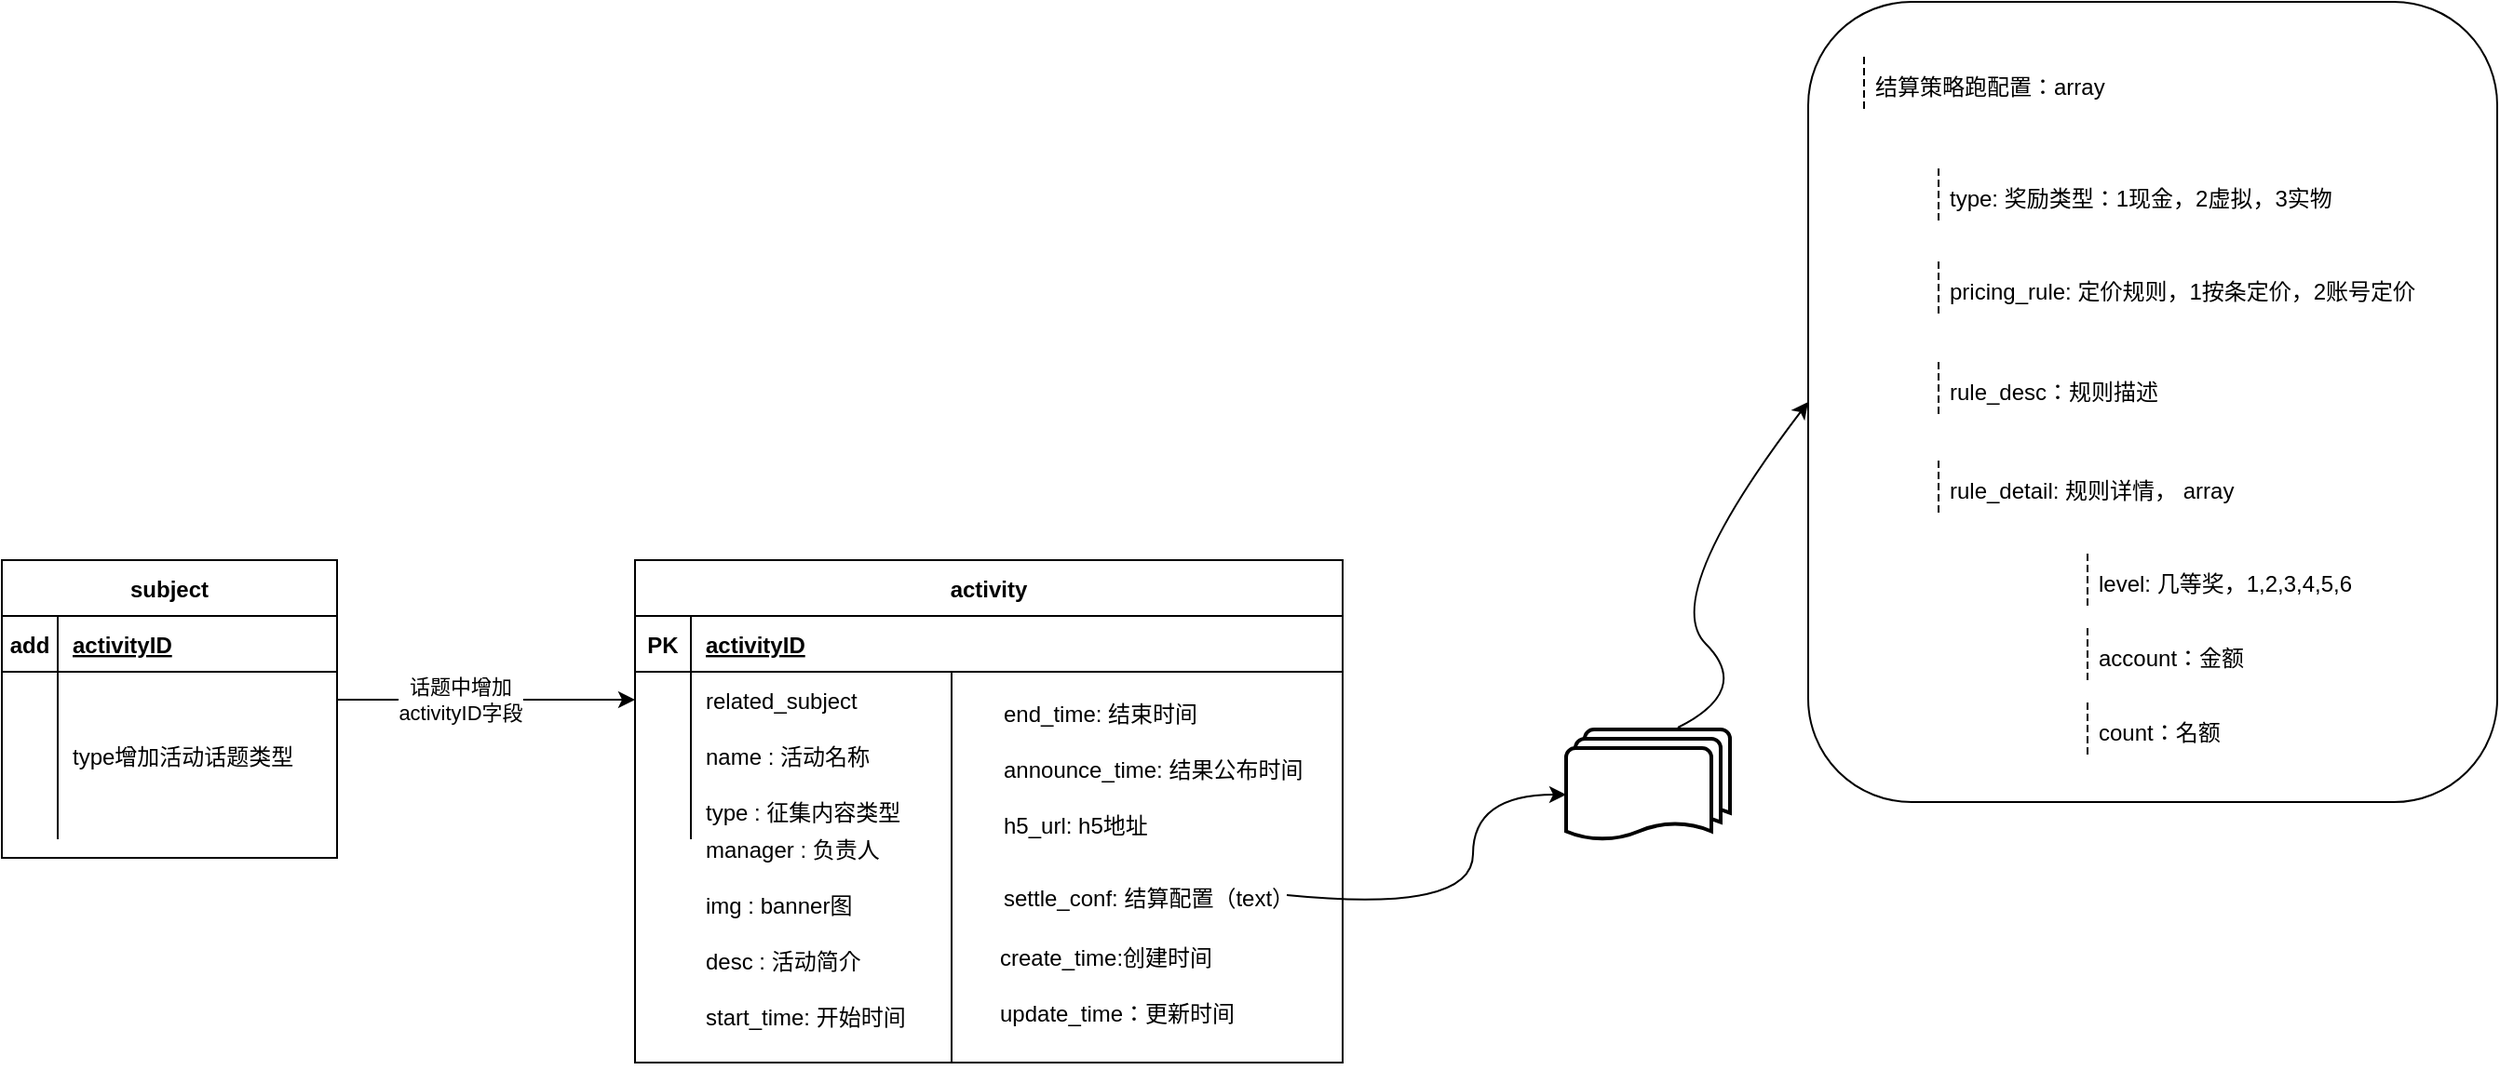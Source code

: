 <mxfile version="15.5.8" type="github">
  <diagram id="LG2WF2RvglRewsPvHwB6" name="Page-1">
    <mxGraphModel dx="1422" dy="762" grid="1" gridSize="10" guides="1" tooltips="1" connect="1" arrows="1" fold="1" page="1" pageScale="1" pageWidth="1654" pageHeight="2336" math="0" shadow="0">
      <root>
        <mxCell id="0" />
        <mxCell id="1" parent="0" />
        <mxCell id="w5vEDjfAuw3C4fb2oxAN-76" value="" style="rounded=1;whiteSpace=wrap;html=1;" vertex="1" parent="1">
          <mxGeometry x="1160" y="290" width="370" height="430" as="geometry" />
        </mxCell>
        <mxCell id="w5vEDjfAuw3C4fb2oxAN-1" value="activity" style="shape=table;startSize=30;container=1;collapsible=1;childLayout=tableLayout;fixedRows=1;rowLines=0;fontStyle=1;align=center;resizeLast=1;" vertex="1" parent="1">
          <mxGeometry x="530" y="590" width="380" height="270" as="geometry">
            <mxRectangle x="530" y="590" width="70" height="30" as="alternateBounds" />
          </mxGeometry>
        </mxCell>
        <mxCell id="w5vEDjfAuw3C4fb2oxAN-2" value="" style="shape=partialRectangle;collapsible=0;dropTarget=0;pointerEvents=0;fillColor=none;top=0;left=0;bottom=1;right=0;points=[[0,0.5],[1,0.5]];portConstraint=eastwest;" vertex="1" parent="w5vEDjfAuw3C4fb2oxAN-1">
          <mxGeometry y="30" width="380" height="30" as="geometry" />
        </mxCell>
        <mxCell id="w5vEDjfAuw3C4fb2oxAN-3" value="PK" style="shape=partialRectangle;connectable=0;fillColor=none;top=0;left=0;bottom=0;right=0;fontStyle=1;overflow=hidden;" vertex="1" parent="w5vEDjfAuw3C4fb2oxAN-2">
          <mxGeometry width="30" height="30" as="geometry">
            <mxRectangle width="30" height="30" as="alternateBounds" />
          </mxGeometry>
        </mxCell>
        <mxCell id="w5vEDjfAuw3C4fb2oxAN-4" value="activityID" style="shape=partialRectangle;connectable=0;fillColor=none;top=0;left=0;bottom=0;right=0;align=left;spacingLeft=6;fontStyle=5;overflow=hidden;" vertex="1" parent="w5vEDjfAuw3C4fb2oxAN-2">
          <mxGeometry x="30" width="350" height="30" as="geometry">
            <mxRectangle width="350" height="30" as="alternateBounds" />
          </mxGeometry>
        </mxCell>
        <mxCell id="w5vEDjfAuw3C4fb2oxAN-5" value="" style="shape=partialRectangle;collapsible=0;dropTarget=0;pointerEvents=0;fillColor=none;top=0;left=0;bottom=0;right=0;points=[[0,0.5],[1,0.5]];portConstraint=eastwest;" vertex="1" parent="w5vEDjfAuw3C4fb2oxAN-1">
          <mxGeometry y="60" width="380" height="30" as="geometry" />
        </mxCell>
        <mxCell id="w5vEDjfAuw3C4fb2oxAN-6" value="" style="shape=partialRectangle;connectable=0;fillColor=none;top=0;left=0;bottom=0;right=0;editable=1;overflow=hidden;" vertex="1" parent="w5vEDjfAuw3C4fb2oxAN-5">
          <mxGeometry width="30" height="30" as="geometry">
            <mxRectangle width="30" height="30" as="alternateBounds" />
          </mxGeometry>
        </mxCell>
        <mxCell id="w5vEDjfAuw3C4fb2oxAN-7" value="related_subject" style="shape=partialRectangle;connectable=0;fillColor=none;top=0;left=0;bottom=0;right=0;align=left;spacingLeft=6;overflow=hidden;" vertex="1" parent="w5vEDjfAuw3C4fb2oxAN-5">
          <mxGeometry x="30" width="350" height="30" as="geometry">
            <mxRectangle width="350" height="30" as="alternateBounds" />
          </mxGeometry>
        </mxCell>
        <mxCell id="w5vEDjfAuw3C4fb2oxAN-8" value="" style="shape=partialRectangle;collapsible=0;dropTarget=0;pointerEvents=0;fillColor=none;top=0;left=0;bottom=0;right=0;points=[[0,0.5],[1,0.5]];portConstraint=eastwest;" vertex="1" parent="w5vEDjfAuw3C4fb2oxAN-1">
          <mxGeometry y="90" width="380" height="30" as="geometry" />
        </mxCell>
        <mxCell id="w5vEDjfAuw3C4fb2oxAN-9" value="" style="shape=partialRectangle;connectable=0;fillColor=none;top=0;left=0;bottom=0;right=0;editable=1;overflow=hidden;" vertex="1" parent="w5vEDjfAuw3C4fb2oxAN-8">
          <mxGeometry width="30" height="30" as="geometry">
            <mxRectangle width="30" height="30" as="alternateBounds" />
          </mxGeometry>
        </mxCell>
        <mxCell id="w5vEDjfAuw3C4fb2oxAN-10" value="name : 活动名称" style="shape=partialRectangle;connectable=0;fillColor=none;top=0;left=0;bottom=0;right=0;align=left;spacingLeft=6;overflow=hidden;" vertex="1" parent="w5vEDjfAuw3C4fb2oxAN-8">
          <mxGeometry x="30" width="350" height="30" as="geometry">
            <mxRectangle width="350" height="30" as="alternateBounds" />
          </mxGeometry>
        </mxCell>
        <mxCell id="w5vEDjfAuw3C4fb2oxAN-11" value="" style="shape=partialRectangle;collapsible=0;dropTarget=0;pointerEvents=0;fillColor=none;top=0;left=0;bottom=0;right=0;points=[[0,0.5],[1,0.5]];portConstraint=eastwest;" vertex="1" parent="w5vEDjfAuw3C4fb2oxAN-1">
          <mxGeometry y="120" width="380" height="30" as="geometry" />
        </mxCell>
        <mxCell id="w5vEDjfAuw3C4fb2oxAN-12" value="" style="shape=partialRectangle;connectable=0;fillColor=none;top=0;left=0;bottom=0;right=0;editable=1;overflow=hidden;" vertex="1" parent="w5vEDjfAuw3C4fb2oxAN-11">
          <mxGeometry width="30" height="30" as="geometry">
            <mxRectangle width="30" height="30" as="alternateBounds" />
          </mxGeometry>
        </mxCell>
        <mxCell id="w5vEDjfAuw3C4fb2oxAN-13" value="type : 征集内容类型" style="shape=partialRectangle;connectable=0;fillColor=none;top=0;left=0;bottom=0;right=0;align=left;spacingLeft=6;overflow=hidden;" vertex="1" parent="w5vEDjfAuw3C4fb2oxAN-11">
          <mxGeometry x="30" width="350" height="30" as="geometry">
            <mxRectangle width="350" height="30" as="alternateBounds" />
          </mxGeometry>
        </mxCell>
        <mxCell id="w5vEDjfAuw3C4fb2oxAN-14" value="subject" style="shape=table;startSize=30;container=1;collapsible=1;childLayout=tableLayout;fixedRows=1;rowLines=0;fontStyle=1;align=center;resizeLast=1;" vertex="1" parent="1">
          <mxGeometry x="190" y="590" width="180" height="160" as="geometry" />
        </mxCell>
        <mxCell id="w5vEDjfAuw3C4fb2oxAN-15" value="" style="shape=partialRectangle;collapsible=0;dropTarget=0;pointerEvents=0;fillColor=none;top=0;left=0;bottom=1;right=0;points=[[0,0.5],[1,0.5]];portConstraint=eastwest;" vertex="1" parent="w5vEDjfAuw3C4fb2oxAN-14">
          <mxGeometry y="30" width="180" height="30" as="geometry" />
        </mxCell>
        <mxCell id="w5vEDjfAuw3C4fb2oxAN-16" value="add" style="shape=partialRectangle;connectable=0;fillColor=none;top=0;left=0;bottom=0;right=0;fontStyle=1;overflow=hidden;" vertex="1" parent="w5vEDjfAuw3C4fb2oxAN-15">
          <mxGeometry width="30" height="30" as="geometry">
            <mxRectangle width="30" height="30" as="alternateBounds" />
          </mxGeometry>
        </mxCell>
        <mxCell id="w5vEDjfAuw3C4fb2oxAN-17" value="activityID" style="shape=partialRectangle;connectable=0;fillColor=none;top=0;left=0;bottom=0;right=0;align=left;spacingLeft=6;fontStyle=5;overflow=hidden;" vertex="1" parent="w5vEDjfAuw3C4fb2oxAN-15">
          <mxGeometry x="30" width="150" height="30" as="geometry">
            <mxRectangle width="150" height="30" as="alternateBounds" />
          </mxGeometry>
        </mxCell>
        <mxCell id="w5vEDjfAuw3C4fb2oxAN-18" value="" style="shape=partialRectangle;collapsible=0;dropTarget=0;pointerEvents=0;fillColor=none;top=0;left=0;bottom=0;right=0;points=[[0,0.5],[1,0.5]];portConstraint=eastwest;" vertex="1" parent="w5vEDjfAuw3C4fb2oxAN-14">
          <mxGeometry y="60" width="180" height="30" as="geometry" />
        </mxCell>
        <mxCell id="w5vEDjfAuw3C4fb2oxAN-19" value="" style="shape=partialRectangle;connectable=0;fillColor=none;top=0;left=0;bottom=0;right=0;editable=1;overflow=hidden;" vertex="1" parent="w5vEDjfAuw3C4fb2oxAN-18">
          <mxGeometry width="30" height="30" as="geometry">
            <mxRectangle width="30" height="30" as="alternateBounds" />
          </mxGeometry>
        </mxCell>
        <mxCell id="w5vEDjfAuw3C4fb2oxAN-20" value="" style="shape=partialRectangle;connectable=0;fillColor=none;top=0;left=0;bottom=0;right=0;align=left;spacingLeft=6;overflow=hidden;" vertex="1" parent="w5vEDjfAuw3C4fb2oxAN-18">
          <mxGeometry x="30" width="150" height="30" as="geometry">
            <mxRectangle width="150" height="30" as="alternateBounds" />
          </mxGeometry>
        </mxCell>
        <mxCell id="w5vEDjfAuw3C4fb2oxAN-21" value="" style="shape=partialRectangle;collapsible=0;dropTarget=0;pointerEvents=0;fillColor=none;top=0;left=0;bottom=0;right=0;points=[[0,0.5],[1,0.5]];portConstraint=eastwest;" vertex="1" parent="w5vEDjfAuw3C4fb2oxAN-14">
          <mxGeometry y="90" width="180" height="30" as="geometry" />
        </mxCell>
        <mxCell id="w5vEDjfAuw3C4fb2oxAN-22" value="" style="shape=partialRectangle;connectable=0;fillColor=none;top=0;left=0;bottom=0;right=0;editable=1;overflow=hidden;" vertex="1" parent="w5vEDjfAuw3C4fb2oxAN-21">
          <mxGeometry width="30" height="30" as="geometry">
            <mxRectangle width="30" height="30" as="alternateBounds" />
          </mxGeometry>
        </mxCell>
        <mxCell id="w5vEDjfAuw3C4fb2oxAN-23" value="type增加活动话题类型" style="shape=partialRectangle;connectable=0;fillColor=none;top=0;left=0;bottom=0;right=0;align=left;spacingLeft=6;overflow=hidden;" vertex="1" parent="w5vEDjfAuw3C4fb2oxAN-21">
          <mxGeometry x="30" width="150" height="30" as="geometry">
            <mxRectangle width="150" height="30" as="alternateBounds" />
          </mxGeometry>
        </mxCell>
        <mxCell id="w5vEDjfAuw3C4fb2oxAN-24" value="" style="shape=partialRectangle;collapsible=0;dropTarget=0;pointerEvents=0;fillColor=none;top=0;left=0;bottom=0;right=0;points=[[0,0.5],[1,0.5]];portConstraint=eastwest;" vertex="1" parent="w5vEDjfAuw3C4fb2oxAN-14">
          <mxGeometry y="120" width="180" height="30" as="geometry" />
        </mxCell>
        <mxCell id="w5vEDjfAuw3C4fb2oxAN-25" value="" style="shape=partialRectangle;connectable=0;fillColor=none;top=0;left=0;bottom=0;right=0;editable=1;overflow=hidden;" vertex="1" parent="w5vEDjfAuw3C4fb2oxAN-24">
          <mxGeometry width="30" height="30" as="geometry">
            <mxRectangle width="30" height="30" as="alternateBounds" />
          </mxGeometry>
        </mxCell>
        <mxCell id="w5vEDjfAuw3C4fb2oxAN-26" value="" style="shape=partialRectangle;connectable=0;fillColor=none;top=0;left=0;bottom=0;right=0;align=left;spacingLeft=6;overflow=hidden;" vertex="1" parent="w5vEDjfAuw3C4fb2oxAN-24">
          <mxGeometry x="30" width="150" height="30" as="geometry">
            <mxRectangle width="150" height="30" as="alternateBounds" />
          </mxGeometry>
        </mxCell>
        <mxCell id="w5vEDjfAuw3C4fb2oxAN-27" style="edgeStyle=orthogonalEdgeStyle;rounded=0;orthogonalLoop=1;jettySize=auto;html=1;exitX=1;exitY=0.5;exitDx=0;exitDy=0;entryX=0;entryY=0.5;entryDx=0;entryDy=0;" edge="1" parent="1" source="w5vEDjfAuw3C4fb2oxAN-18" target="w5vEDjfAuw3C4fb2oxAN-5">
          <mxGeometry relative="1" as="geometry" />
        </mxCell>
        <mxCell id="w5vEDjfAuw3C4fb2oxAN-31" value="话题中增加&lt;br&gt;activityID字段" style="edgeLabel;html=1;align=center;verticalAlign=middle;resizable=0;points=[];" vertex="1" connectable="0" parent="w5vEDjfAuw3C4fb2oxAN-27">
          <mxGeometry x="-0.173" relative="1" as="geometry">
            <mxPoint as="offset" />
          </mxGeometry>
        </mxCell>
        <mxCell id="w5vEDjfAuw3C4fb2oxAN-33" value="manager : 负责人" style="shape=partialRectangle;connectable=0;fillColor=none;top=0;left=0;bottom=0;right=0;align=left;spacingLeft=6;overflow=hidden;" vertex="1" parent="1">
          <mxGeometry x="560" y="730" width="150" height="30" as="geometry">
            <mxRectangle width="150" height="30" as="alternateBounds" />
          </mxGeometry>
        </mxCell>
        <mxCell id="w5vEDjfAuw3C4fb2oxAN-34" value="img : banner图" style="shape=partialRectangle;connectable=0;fillColor=none;top=0;left=0;bottom=0;right=0;align=left;spacingLeft=6;overflow=hidden;" vertex="1" parent="1">
          <mxGeometry x="560" y="760" width="150" height="30" as="geometry">
            <mxRectangle width="150" height="30" as="alternateBounds" />
          </mxGeometry>
        </mxCell>
        <mxCell id="w5vEDjfAuw3C4fb2oxAN-35" value="desc : 活动简介" style="shape=partialRectangle;connectable=0;fillColor=none;top=0;left=0;bottom=0;right=0;align=left;spacingLeft=6;overflow=hidden;" vertex="1" parent="1">
          <mxGeometry x="560" y="790" width="150" height="30" as="geometry">
            <mxRectangle width="150" height="30" as="alternateBounds" />
          </mxGeometry>
        </mxCell>
        <mxCell id="w5vEDjfAuw3C4fb2oxAN-41" value="" style="endArrow=none;html=1;rounded=0;" edge="1" parent="1">
          <mxGeometry width="50" height="50" relative="1" as="geometry">
            <mxPoint x="700" y="860" as="sourcePoint" />
            <mxPoint x="700" y="650" as="targetPoint" />
          </mxGeometry>
        </mxCell>
        <mxCell id="w5vEDjfAuw3C4fb2oxAN-42" value="start_time: 开始时间" style="shape=partialRectangle;connectable=0;fillColor=none;top=0;left=0;bottom=0;right=0;align=left;spacingLeft=6;overflow=hidden;" vertex="1" parent="1">
          <mxGeometry x="560" y="820" width="150" height="30" as="geometry">
            <mxRectangle width="150" height="30" as="alternateBounds" />
          </mxGeometry>
        </mxCell>
        <mxCell id="w5vEDjfAuw3C4fb2oxAN-43" value="end_time: 结束时间" style="shape=partialRectangle;connectable=0;fillColor=none;top=0;left=0;bottom=0;right=0;align=left;spacingLeft=6;overflow=hidden;" vertex="1" parent="1">
          <mxGeometry x="720" y="657" width="150" height="30" as="geometry">
            <mxRectangle width="150" height="30" as="alternateBounds" />
          </mxGeometry>
        </mxCell>
        <mxCell id="w5vEDjfAuw3C4fb2oxAN-44" value="announce_time: 结果公布时间" style="shape=partialRectangle;connectable=0;fillColor=none;top=0;left=0;bottom=0;right=0;align=left;spacingLeft=6;overflow=hidden;" vertex="1" parent="1">
          <mxGeometry x="720" y="687" width="170" height="30" as="geometry">
            <mxRectangle width="150" height="30" as="alternateBounds" />
          </mxGeometry>
        </mxCell>
        <mxCell id="w5vEDjfAuw3C4fb2oxAN-45" value="h5_url: h5地址" style="shape=partialRectangle;connectable=0;fillColor=none;top=0;left=0;bottom=0;right=0;align=left;spacingLeft=6;overflow=hidden;" vertex="1" parent="1">
          <mxGeometry x="720" y="717" width="170" height="30" as="geometry">
            <mxRectangle width="150" height="30" as="alternateBounds" />
          </mxGeometry>
        </mxCell>
        <mxCell id="w5vEDjfAuw3C4fb2oxAN-46" value="settle_conf: 结算配置（text）" style="shape=partialRectangle;connectable=0;fillColor=none;top=0;left=0;bottom=0;right=0;align=left;spacingLeft=6;overflow=hidden;" vertex="1" parent="1">
          <mxGeometry x="720" y="756" width="170" height="30" as="geometry">
            <mxRectangle width="150" height="30" as="alternateBounds" />
          </mxGeometry>
        </mxCell>
        <mxCell id="w5vEDjfAuw3C4fb2oxAN-51" value="type: 奖励类型：1现金，2虚拟，3实物" style="shape=partialRectangle;fillColor=none;align=left;verticalAlign=middle;strokeColor=none;spacingLeft=34;rotatable=0;points=[[0,0.5],[1,0.5]];portConstraint=eastwest;dropTarget=0;" vertex="1" parent="1">
          <mxGeometry x="1200" y="380" width="90" height="30" as="geometry" />
        </mxCell>
        <mxCell id="w5vEDjfAuw3C4fb2oxAN-52" value="" style="shape=partialRectangle;top=0;left=0;bottom=0;fillColor=none;stokeWidth=1;dashed=1;align=left;verticalAlign=middle;spacingLeft=4;spacingRight=4;overflow=hidden;rotatable=0;points=[];portConstraint=eastwest;part=1;" vertex="1" connectable="0" parent="w5vEDjfAuw3C4fb2oxAN-51">
          <mxGeometry width="30" height="30" as="geometry" />
        </mxCell>
        <mxCell id="w5vEDjfAuw3C4fb2oxAN-53" value="pricing_rule: 定价规则，1按条定价，2账号定价" style="shape=partialRectangle;fillColor=none;align=left;verticalAlign=middle;strokeColor=none;spacingLeft=34;rotatable=0;points=[[0,0.5],[1,0.5]];portConstraint=eastwest;dropTarget=0;" vertex="1" parent="1">
          <mxGeometry x="1200" y="430" width="90" height="30" as="geometry" />
        </mxCell>
        <mxCell id="w5vEDjfAuw3C4fb2oxAN-54" value="" style="shape=partialRectangle;top=0;left=0;bottom=0;fillColor=none;stokeWidth=1;dashed=1;align=left;verticalAlign=middle;spacingLeft=4;spacingRight=4;overflow=hidden;rotatable=0;points=[];portConstraint=eastwest;part=1;" vertex="1" connectable="0" parent="w5vEDjfAuw3C4fb2oxAN-53">
          <mxGeometry width="30" height="30" as="geometry" />
        </mxCell>
        <mxCell id="w5vEDjfAuw3C4fb2oxAN-55" value="rule_detail: 规则详情， array" style="shape=partialRectangle;fillColor=none;align=left;verticalAlign=middle;strokeColor=none;spacingLeft=34;rotatable=0;points=[[0,0.5],[1,0.5]];portConstraint=eastwest;dropTarget=0;" vertex="1" parent="1">
          <mxGeometry x="1200" y="537" width="90" height="30" as="geometry" />
        </mxCell>
        <mxCell id="w5vEDjfAuw3C4fb2oxAN-56" value="" style="shape=partialRectangle;top=0;left=0;bottom=0;fillColor=none;stokeWidth=1;dashed=1;align=left;verticalAlign=middle;spacingLeft=4;spacingRight=4;overflow=hidden;rotatable=0;points=[];portConstraint=eastwest;part=1;" vertex="1" connectable="0" parent="w5vEDjfAuw3C4fb2oxAN-55">
          <mxGeometry width="30" height="30" as="geometry" />
        </mxCell>
        <mxCell id="w5vEDjfAuw3C4fb2oxAN-60" value="" style="strokeWidth=2;html=1;shape=mxgraph.flowchart.multi-document;whiteSpace=wrap;" vertex="1" parent="1">
          <mxGeometry x="1030" y="681" width="88" height="60" as="geometry" />
        </mxCell>
        <mxCell id="w5vEDjfAuw3C4fb2oxAN-62" value="" style="curved=1;endArrow=classic;html=1;rounded=0;" edge="1" parent="1">
          <mxGeometry width="50" height="50" relative="1" as="geometry">
            <mxPoint x="880" y="770" as="sourcePoint" />
            <mxPoint x="1030" y="716" as="targetPoint" />
            <Array as="points">
              <mxPoint x="980" y="780" />
              <mxPoint x="980" y="716" />
            </Array>
          </mxGeometry>
        </mxCell>
        <mxCell id="w5vEDjfAuw3C4fb2oxAN-63" value="" style="curved=1;endArrow=classic;html=1;rounded=0;entryX=0;entryY=0.5;entryDx=0;entryDy=0;" edge="1" parent="1" target="w5vEDjfAuw3C4fb2oxAN-76">
          <mxGeometry width="50" height="50" relative="1" as="geometry">
            <mxPoint x="1090" y="680" as="sourcePoint" />
            <mxPoint x="1140" y="500" as="targetPoint" />
            <Array as="points">
              <mxPoint x="1130" y="660" />
              <mxPoint x="1080" y="610" />
            </Array>
          </mxGeometry>
        </mxCell>
        <mxCell id="w5vEDjfAuw3C4fb2oxAN-64" value="结算策略跑配置：array" style="shape=partialRectangle;fillColor=none;align=left;verticalAlign=middle;strokeColor=none;spacingLeft=34;rotatable=0;points=[[0,0.5],[1,0.5]];portConstraint=eastwest;dropTarget=0;" vertex="1" parent="1">
          <mxGeometry x="1160" y="320" width="90" height="30" as="geometry" />
        </mxCell>
        <mxCell id="w5vEDjfAuw3C4fb2oxAN-65" value="" style="shape=partialRectangle;top=0;left=0;bottom=0;fillColor=none;stokeWidth=1;dashed=1;align=left;verticalAlign=middle;spacingLeft=4;spacingRight=4;overflow=hidden;rotatable=0;points=[];portConstraint=eastwest;part=1;" vertex="1" connectable="0" parent="w5vEDjfAuw3C4fb2oxAN-64">
          <mxGeometry width="30" height="30" as="geometry" />
        </mxCell>
        <mxCell id="w5vEDjfAuw3C4fb2oxAN-66" value="level: 几等奖，1,2,3,4,5,6" style="shape=partialRectangle;fillColor=none;align=left;verticalAlign=middle;strokeColor=none;spacingLeft=34;rotatable=0;points=[[0,0.5],[1,0.5]];portConstraint=eastwest;dropTarget=0;" vertex="1" parent="1">
          <mxGeometry x="1280" y="587" width="90" height="30" as="geometry" />
        </mxCell>
        <mxCell id="w5vEDjfAuw3C4fb2oxAN-67" value="" style="shape=partialRectangle;top=0;left=0;bottom=0;fillColor=none;stokeWidth=1;dashed=1;align=left;verticalAlign=middle;spacingLeft=4;spacingRight=4;overflow=hidden;rotatable=0;points=[];portConstraint=eastwest;part=1;" vertex="1" connectable="0" parent="w5vEDjfAuw3C4fb2oxAN-66">
          <mxGeometry width="30" height="30" as="geometry" />
        </mxCell>
        <mxCell id="w5vEDjfAuw3C4fb2oxAN-68" value="account：金额" style="shape=partialRectangle;fillColor=none;align=left;verticalAlign=middle;strokeColor=none;spacingLeft=34;rotatable=0;points=[[0,0.5],[1,0.5]];portConstraint=eastwest;dropTarget=0;" vertex="1" parent="1">
          <mxGeometry x="1280" y="627" width="90" height="30" as="geometry" />
        </mxCell>
        <mxCell id="w5vEDjfAuw3C4fb2oxAN-69" value="" style="shape=partialRectangle;top=0;left=0;bottom=0;fillColor=none;stokeWidth=1;dashed=1;align=left;verticalAlign=middle;spacingLeft=4;spacingRight=4;overflow=hidden;rotatable=0;points=[];portConstraint=eastwest;part=1;" vertex="1" connectable="0" parent="w5vEDjfAuw3C4fb2oxAN-68">
          <mxGeometry width="30" height="30" as="geometry" />
        </mxCell>
        <mxCell id="w5vEDjfAuw3C4fb2oxAN-70" value="count：名额" style="shape=partialRectangle;fillColor=none;align=left;verticalAlign=middle;strokeColor=none;spacingLeft=34;rotatable=0;points=[[0,0.5],[1,0.5]];portConstraint=eastwest;dropTarget=0;" vertex="1" parent="1">
          <mxGeometry x="1280" y="667" width="90" height="30" as="geometry" />
        </mxCell>
        <mxCell id="w5vEDjfAuw3C4fb2oxAN-71" value="" style="shape=partialRectangle;top=0;left=0;bottom=0;fillColor=none;stokeWidth=1;dashed=1;align=left;verticalAlign=middle;spacingLeft=4;spacingRight=4;overflow=hidden;rotatable=0;points=[];portConstraint=eastwest;part=1;" vertex="1" connectable="0" parent="w5vEDjfAuw3C4fb2oxAN-70">
          <mxGeometry width="30" height="30" as="geometry" />
        </mxCell>
        <mxCell id="w5vEDjfAuw3C4fb2oxAN-74" value="rule_desc：规则描述" style="shape=partialRectangle;fillColor=none;align=left;verticalAlign=middle;strokeColor=none;spacingLeft=34;rotatable=0;points=[[0,0.5],[1,0.5]];portConstraint=eastwest;dropTarget=0;" vertex="1" parent="1">
          <mxGeometry x="1200" y="484" width="90" height="30" as="geometry" />
        </mxCell>
        <mxCell id="w5vEDjfAuw3C4fb2oxAN-75" value="" style="shape=partialRectangle;top=0;left=0;bottom=0;fillColor=none;stokeWidth=1;dashed=1;align=left;verticalAlign=middle;spacingLeft=4;spacingRight=4;overflow=hidden;rotatable=0;points=[];portConstraint=eastwest;part=1;" vertex="1" connectable="0" parent="w5vEDjfAuw3C4fb2oxAN-74">
          <mxGeometry width="30" height="30" as="geometry" />
        </mxCell>
        <mxCell id="w5vEDjfAuw3C4fb2oxAN-77" value="create_time:创建时间" style="text;strokeColor=none;fillColor=none;spacingLeft=4;spacingRight=4;overflow=hidden;rotatable=0;points=[[0,0.5],[1,0.5]];portConstraint=eastwest;fontSize=12;" vertex="1" parent="1">
          <mxGeometry x="720" y="790" width="140" height="30" as="geometry" />
        </mxCell>
        <mxCell id="w5vEDjfAuw3C4fb2oxAN-78" value="update_time：更新时间" style="text;strokeColor=none;fillColor=none;spacingLeft=4;spacingRight=4;overflow=hidden;rotatable=0;points=[[0,0.5],[1,0.5]];portConstraint=eastwest;fontSize=12;" vertex="1" parent="1">
          <mxGeometry x="720" y="820" width="150" height="40" as="geometry" />
        </mxCell>
      </root>
    </mxGraphModel>
  </diagram>
</mxfile>
